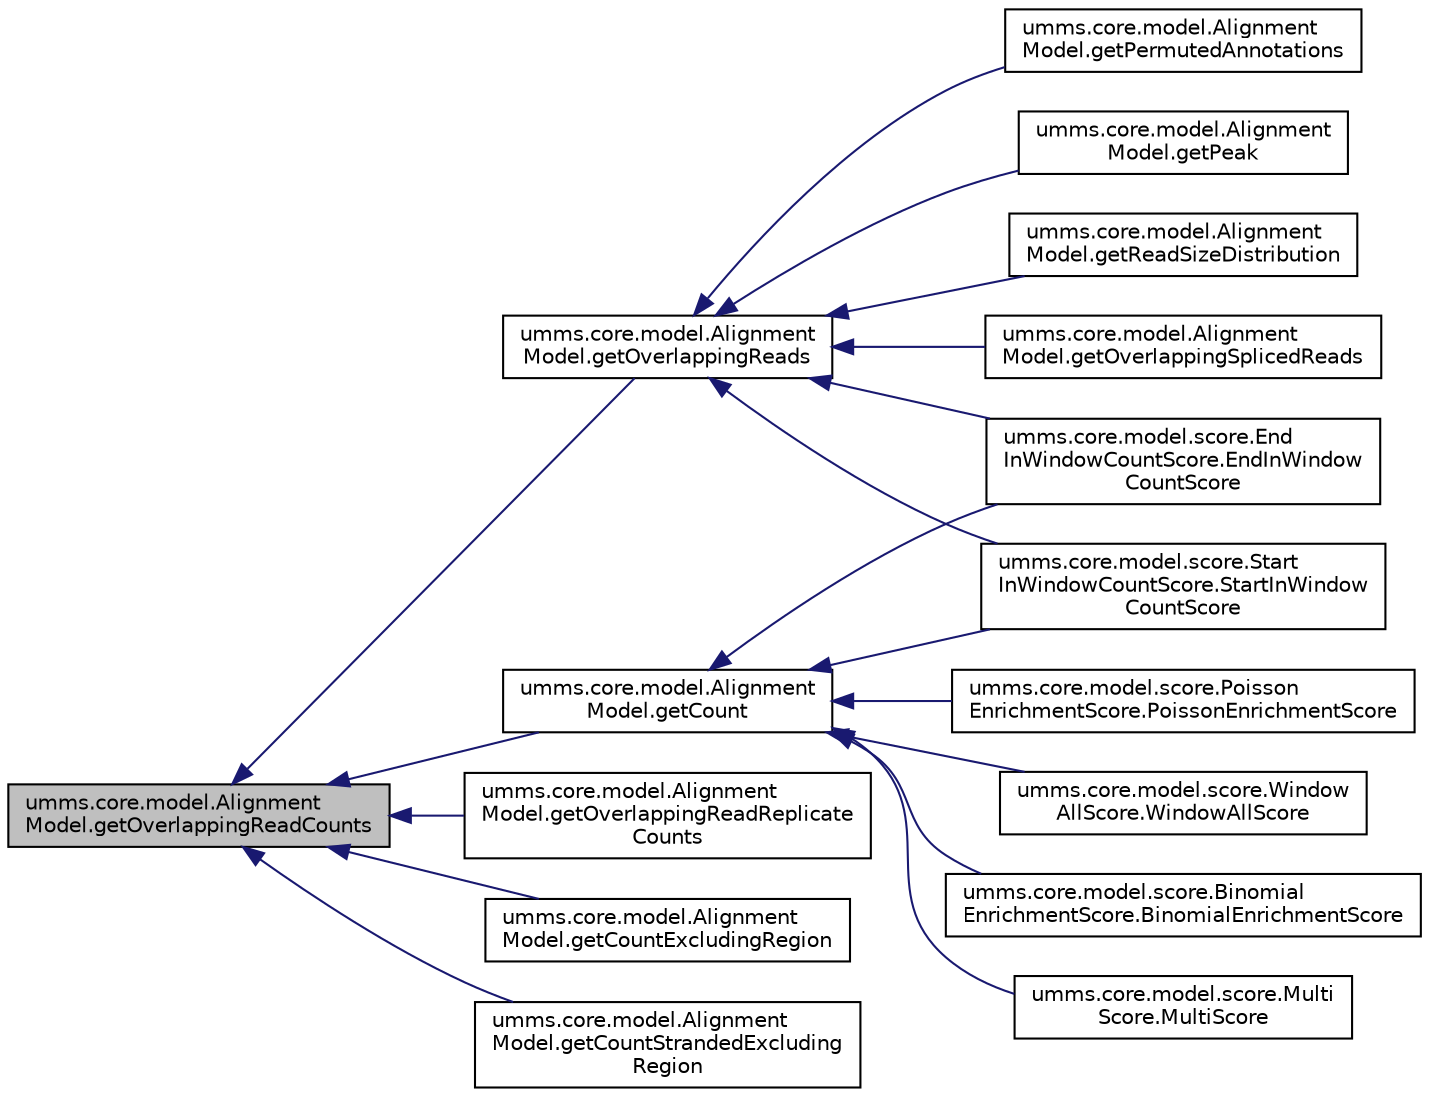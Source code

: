digraph "umms.core.model.AlignmentModel.getOverlappingReadCounts"
{
  edge [fontname="Helvetica",fontsize="10",labelfontname="Helvetica",labelfontsize="10"];
  node [fontname="Helvetica",fontsize="10",shape=record];
  rankdir="LR";
  Node1 [label="umms.core.model.Alignment\lModel.getOverlappingReadCounts",height=0.2,width=0.4,color="black", fillcolor="grey75", style="filled" fontcolor="black"];
  Node1 -> Node2 [dir="back",color="midnightblue",fontsize="10",style="solid"];
  Node2 [label="umms.core.model.Alignment\lModel.getCount",height=0.2,width=0.4,color="black", fillcolor="white", style="filled",URL="$classumms_1_1core_1_1model_1_1_alignment_model.html#a928a086e1ce54468cf0fd582e32f404d"];
  Node2 -> Node3 [dir="back",color="midnightblue",fontsize="10",style="solid"];
  Node3 [label="umms.core.model.score.Binomial\lEnrichmentScore.BinomialEnrichmentScore",height=0.2,width=0.4,color="black", fillcolor="white", style="filled",URL="$classumms_1_1core_1_1model_1_1score_1_1_binomial_enrichment_score.html#a6c32742ec3585fee33ce18af66f22d1f"];
  Node2 -> Node4 [dir="back",color="midnightblue",fontsize="10",style="solid"];
  Node4 [label="umms.core.model.score.End\lInWindowCountScore.EndInWindow\lCountScore",height=0.2,width=0.4,color="black", fillcolor="white", style="filled",URL="$classumms_1_1core_1_1model_1_1score_1_1_end_in_window_count_score.html#a567fee8b5894ad2366da66b2f2ebc38d"];
  Node2 -> Node5 [dir="back",color="midnightblue",fontsize="10",style="solid"];
  Node5 [label="umms.core.model.score.Multi\lScore.MultiScore",height=0.2,width=0.4,color="black", fillcolor="white", style="filled",URL="$classumms_1_1core_1_1model_1_1score_1_1_multi_score.html#a6f2367fd0cfea0843e86e18ed4f46dc9"];
  Node2 -> Node6 [dir="back",color="midnightblue",fontsize="10",style="solid"];
  Node6 [label="umms.core.model.score.Poisson\lEnrichmentScore.PoissonEnrichmentScore",height=0.2,width=0.4,color="black", fillcolor="white", style="filled",URL="$classumms_1_1core_1_1model_1_1score_1_1_poisson_enrichment_score.html#a51283d47ccb7a2c89580dff633705532"];
  Node2 -> Node7 [dir="back",color="midnightblue",fontsize="10",style="solid"];
  Node7 [label="umms.core.model.score.Start\lInWindowCountScore.StartInWindow\lCountScore",height=0.2,width=0.4,color="black", fillcolor="white", style="filled",URL="$classumms_1_1core_1_1model_1_1score_1_1_start_in_window_count_score.html#a8b4e82c682905d6b51301906f4c4a510"];
  Node2 -> Node8 [dir="back",color="midnightblue",fontsize="10",style="solid"];
  Node8 [label="umms.core.model.score.Window\lAllScore.WindowAllScore",height=0.2,width=0.4,color="black", fillcolor="white", style="filled",URL="$classumms_1_1core_1_1model_1_1score_1_1_window_all_score.html#aa20eebc9daa9c6ac43be442f2886716e"];
  Node1 -> Node9 [dir="back",color="midnightblue",fontsize="10",style="solid"];
  Node9 [label="umms.core.model.Alignment\lModel.getOverlappingReads",height=0.2,width=0.4,color="black", fillcolor="white", style="filled",URL="$classumms_1_1core_1_1model_1_1_alignment_model.html#af05b3d980c6e5c0bc831d5c4872748f8"];
  Node9 -> Node10 [dir="back",color="midnightblue",fontsize="10",style="solid"];
  Node10 [label="umms.core.model.Alignment\lModel.getReadSizeDistribution",height=0.2,width=0.4,color="black", fillcolor="white", style="filled",URL="$classumms_1_1core_1_1model_1_1_alignment_model.html#ab634dd7e626def19bea7ecf401ca04a5"];
  Node9 -> Node11 [dir="back",color="midnightblue",fontsize="10",style="solid"];
  Node11 [label="umms.core.model.Alignment\lModel.getOverlappingSplicedReads",height=0.2,width=0.4,color="black", fillcolor="white", style="filled",URL="$classumms_1_1core_1_1model_1_1_alignment_model.html#a48c883c699922b971eaaafa7785b3eae"];
  Node9 -> Node12 [dir="back",color="midnightblue",fontsize="10",style="solid"];
  Node12 [label="umms.core.model.Alignment\lModel.getPermutedAnnotations",height=0.2,width=0.4,color="black", fillcolor="white", style="filled",URL="$classumms_1_1core_1_1model_1_1_alignment_model.html#a50d046e38dea99f843039193c615cea8"];
  Node9 -> Node13 [dir="back",color="midnightblue",fontsize="10",style="solid"];
  Node13 [label="umms.core.model.Alignment\lModel.getPeak",height=0.2,width=0.4,color="black", fillcolor="white", style="filled",URL="$classumms_1_1core_1_1model_1_1_alignment_model.html#a1f85a13c310238f87b145bcc8bfe20b2"];
  Node9 -> Node4 [dir="back",color="midnightblue",fontsize="10",style="solid"];
  Node9 -> Node7 [dir="back",color="midnightblue",fontsize="10",style="solid"];
  Node1 -> Node14 [dir="back",color="midnightblue",fontsize="10",style="solid"];
  Node14 [label="umms.core.model.Alignment\lModel.getOverlappingReadReplicate\lCounts",height=0.2,width=0.4,color="black", fillcolor="white", style="filled",URL="$classumms_1_1core_1_1model_1_1_alignment_model.html#a8db29afa1455774d98060c04f76b6c1c"];
  Node1 -> Node15 [dir="back",color="midnightblue",fontsize="10",style="solid"];
  Node15 [label="umms.core.model.Alignment\lModel.getCountExcludingRegion",height=0.2,width=0.4,color="black", fillcolor="white", style="filled",URL="$classumms_1_1core_1_1model_1_1_alignment_model.html#a6fc7f8dfbc07c036d0701237b917ec80"];
  Node1 -> Node16 [dir="back",color="midnightblue",fontsize="10",style="solid"];
  Node16 [label="umms.core.model.Alignment\lModel.getCountStrandedExcluding\lRegion",height=0.2,width=0.4,color="black", fillcolor="white", style="filled",URL="$classumms_1_1core_1_1model_1_1_alignment_model.html#a4314840666a311fe81b2f0f0340d0f7b"];
}
